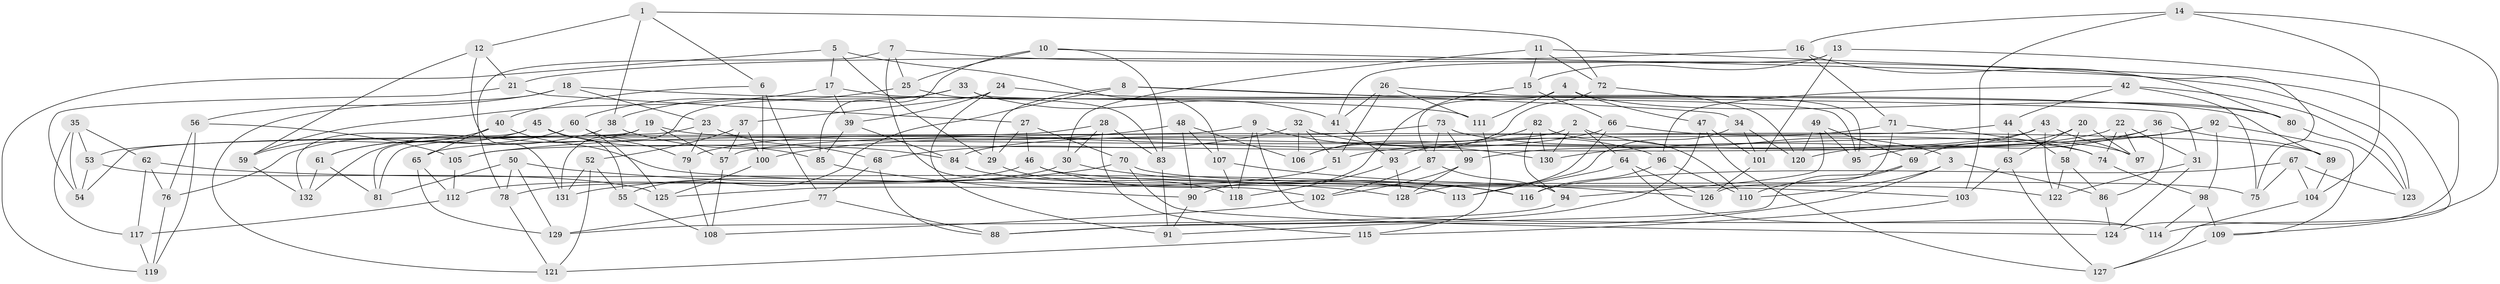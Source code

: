 // Generated by graph-tools (version 1.1) at 2025/16/03/09/25 04:16:34]
// undirected, 132 vertices, 264 edges
graph export_dot {
graph [start="1"]
  node [color=gray90,style=filled];
  1;
  2;
  3;
  4;
  5;
  6;
  7;
  8;
  9;
  10;
  11;
  12;
  13;
  14;
  15;
  16;
  17;
  18;
  19;
  20;
  21;
  22;
  23;
  24;
  25;
  26;
  27;
  28;
  29;
  30;
  31;
  32;
  33;
  34;
  35;
  36;
  37;
  38;
  39;
  40;
  41;
  42;
  43;
  44;
  45;
  46;
  47;
  48;
  49;
  50;
  51;
  52;
  53;
  54;
  55;
  56;
  57;
  58;
  59;
  60;
  61;
  62;
  63;
  64;
  65;
  66;
  67;
  68;
  69;
  70;
  71;
  72;
  73;
  74;
  75;
  76;
  77;
  78;
  79;
  80;
  81;
  82;
  83;
  84;
  85;
  86;
  87;
  88;
  89;
  90;
  91;
  92;
  93;
  94;
  95;
  96;
  97;
  98;
  99;
  100;
  101;
  102;
  103;
  104;
  105;
  106;
  107;
  108;
  109;
  110;
  111;
  112;
  113;
  114;
  115;
  116;
  117;
  118;
  119;
  120;
  121;
  122;
  123;
  124;
  125;
  126;
  127;
  128;
  129;
  130;
  131;
  132;
  1 -- 72;
  1 -- 6;
  1 -- 38;
  1 -- 12;
  2 -- 65;
  2 -- 130;
  2 -- 64;
  2 -- 3;
  3 -- 86;
  3 -- 91;
  3 -- 110;
  4 -- 87;
  4 -- 111;
  4 -- 80;
  4 -- 47;
  5 -- 119;
  5 -- 29;
  5 -- 17;
  5 -- 107;
  6 -- 77;
  6 -- 100;
  6 -- 40;
  7 -- 102;
  7 -- 78;
  7 -- 123;
  7 -- 25;
  8 -- 55;
  8 -- 31;
  8 -- 29;
  8 -- 34;
  9 -- 114;
  9 -- 54;
  9 -- 130;
  9 -- 118;
  10 -- 25;
  10 -- 75;
  10 -- 85;
  10 -- 83;
  11 -- 109;
  11 -- 15;
  11 -- 30;
  11 -- 72;
  12 -- 21;
  12 -- 59;
  12 -- 131;
  13 -- 41;
  13 -- 101;
  13 -- 124;
  13 -- 15;
  14 -- 104;
  14 -- 114;
  14 -- 16;
  14 -- 103;
  15 -- 66;
  15 -- 90;
  16 -- 71;
  16 -- 21;
  16 -- 80;
  17 -- 89;
  17 -- 59;
  17 -- 39;
  18 -- 121;
  18 -- 111;
  18 -- 23;
  18 -- 56;
  19 -- 57;
  19 -- 89;
  19 -- 132;
  19 -- 81;
  20 -- 63;
  20 -- 69;
  20 -- 97;
  20 -- 58;
  21 -- 54;
  21 -- 27;
  22 -- 97;
  22 -- 51;
  22 -- 31;
  22 -- 74;
  23 -- 81;
  23 -- 79;
  23 -- 68;
  24 -- 91;
  24 -- 37;
  24 -- 39;
  24 -- 80;
  25 -- 83;
  25 -- 60;
  26 -- 41;
  26 -- 95;
  26 -- 51;
  26 -- 111;
  27 -- 70;
  27 -- 46;
  27 -- 29;
  28 -- 53;
  28 -- 115;
  28 -- 30;
  28 -- 83;
  29 -- 118;
  30 -- 78;
  30 -- 116;
  31 -- 122;
  31 -- 124;
  32 -- 106;
  32 -- 68;
  32 -- 51;
  32 -- 96;
  33 -- 38;
  33 -- 41;
  33 -- 95;
  33 -- 131;
  34 -- 113;
  34 -- 120;
  34 -- 101;
  35 -- 117;
  35 -- 62;
  35 -- 54;
  35 -- 53;
  36 -- 105;
  36 -- 120;
  36 -- 89;
  36 -- 86;
  37 -- 100;
  37 -- 57;
  37 -- 52;
  38 -- 61;
  38 -- 84;
  39 -- 84;
  39 -- 85;
  40 -- 103;
  40 -- 59;
  40 -- 65;
  41 -- 93;
  42 -- 123;
  42 -- 96;
  42 -- 75;
  42 -- 44;
  43 -- 99;
  43 -- 122;
  43 -- 95;
  43 -- 97;
  44 -- 57;
  44 -- 58;
  44 -- 63;
  45 -- 55;
  45 -- 85;
  45 -- 132;
  45 -- 76;
  46 -- 113;
  46 -- 112;
  46 -- 122;
  47 -- 101;
  47 -- 127;
  47 -- 88;
  48 -- 100;
  48 -- 107;
  48 -- 106;
  48 -- 90;
  49 -- 94;
  49 -- 120;
  49 -- 69;
  49 -- 95;
  50 -- 81;
  50 -- 129;
  50 -- 128;
  50 -- 78;
  51 -- 125;
  52 -- 55;
  52 -- 121;
  52 -- 131;
  53 -- 54;
  53 -- 125;
  55 -- 108;
  56 -- 76;
  56 -- 119;
  56 -- 105;
  57 -- 108;
  58 -- 86;
  58 -- 122;
  59 -- 132;
  60 -- 61;
  60 -- 79;
  60 -- 125;
  61 -- 132;
  61 -- 81;
  62 -- 116;
  62 -- 117;
  62 -- 76;
  63 -- 103;
  63 -- 127;
  64 -- 113;
  64 -- 114;
  64 -- 126;
  65 -- 129;
  65 -- 112;
  66 -- 74;
  66 -- 79;
  66 -- 128;
  67 -- 75;
  67 -- 104;
  67 -- 123;
  67 -- 116;
  68 -- 77;
  68 -- 88;
  69 -- 88;
  69 -- 110;
  70 -- 75;
  70 -- 131;
  70 -- 124;
  71 -- 93;
  71 -- 126;
  71 -- 74;
  72 -- 120;
  72 -- 106;
  73 -- 97;
  73 -- 84;
  73 -- 99;
  73 -- 87;
  74 -- 98;
  76 -- 119;
  77 -- 129;
  77 -- 88;
  78 -- 121;
  79 -- 108;
  80 -- 123;
  82 -- 106;
  82 -- 94;
  82 -- 130;
  82 -- 110;
  83 -- 91;
  84 -- 113;
  85 -- 90;
  86 -- 124;
  87 -- 94;
  87 -- 102;
  89 -- 104;
  90 -- 91;
  92 -- 109;
  92 -- 98;
  92 -- 105;
  92 -- 130;
  93 -- 128;
  93 -- 118;
  94 -- 129;
  96 -- 116;
  96 -- 110;
  98 -- 109;
  98 -- 114;
  99 -- 128;
  99 -- 102;
  100 -- 125;
  101 -- 126;
  102 -- 108;
  103 -- 115;
  104 -- 127;
  105 -- 112;
  107 -- 126;
  107 -- 118;
  109 -- 127;
  111 -- 115;
  112 -- 117;
  115 -- 121;
  117 -- 119;
}
